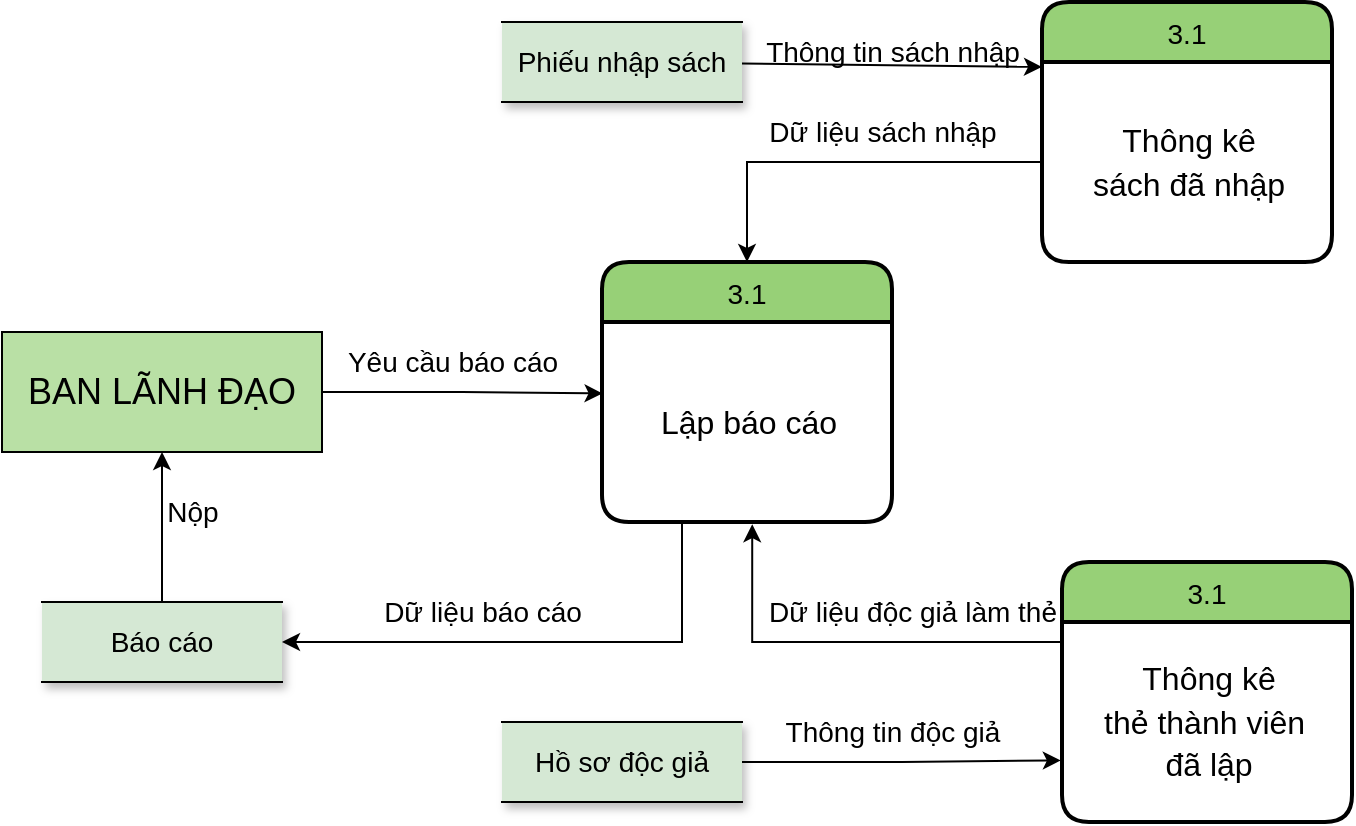 <mxfile version="20.6.0" type="device"><diagram id="OzW8B1vWQpT2JH4A-4x5" name="Page-1"><mxGraphModel dx="1278" dy="513" grid="1" gridSize="10" guides="1" tooltips="1" connect="1" arrows="1" fold="1" page="1" pageScale="1" pageWidth="850" pageHeight="1100" math="0" shadow="0"><root><mxCell id="0"/><mxCell id="1" parent="0"/><mxCell id="9S33YcByq-SORv_VU-pW-19" style="edgeStyle=orthogonalEdgeStyle;rounded=0;orthogonalLoop=1;jettySize=auto;html=1;entryX=0.002;entryY=0.357;entryDx=0;entryDy=0;entryPerimeter=0;fontSize=14;" edge="1" parent="1" source="9S33YcByq-SORv_VU-pW-2" target="9S33YcByq-SORv_VU-pW-12"><mxGeometry relative="1" as="geometry"/></mxCell><mxCell id="9S33YcByq-SORv_VU-pW-2" value="&lt;font style=&quot;font-size: 18px;&quot;&gt;BAN LÃNH&amp;nbsp;ĐẠO&lt;/font&gt;" style="rounded=0;whiteSpace=wrap;html=1;fillColor=#B9E0A5;" vertex="1" parent="1"><mxGeometry x="40" y="235" width="160" height="60" as="geometry"/></mxCell><mxCell id="9S33YcByq-SORv_VU-pW-4" value="3.1" style="swimlane;childLayout=stackLayout;horizontal=1;startSize=30;horizontalStack=0;rounded=1;fontSize=14;fontStyle=0;strokeWidth=2;resizeParent=0;resizeLast=1;shadow=0;dashed=0;align=center;fillColor=#97D077;" vertex="1" parent="1"><mxGeometry x="560" y="70" width="145" height="130" as="geometry"/></mxCell><mxCell id="9S33YcByq-SORv_VU-pW-5" value="&lt;span style=&quot;font-size: 16px;&quot;&gt;Thông kê &lt;br&gt;sách&amp;nbsp;đã nhập&lt;/span&gt;" style="text;html=1;align=center;verticalAlign=middle;resizable=0;points=[];autosize=1;strokeColor=none;fillColor=none;fontSize=18;" vertex="1" parent="9S33YcByq-SORv_VU-pW-4"><mxGeometry y="30" width="145" height="100" as="geometry"/></mxCell><mxCell id="9S33YcByq-SORv_VU-pW-33" style="rounded=0;orthogonalLoop=1;jettySize=auto;html=1;entryX=0;entryY=0.25;entryDx=0;entryDy=0;fontSize=14;" edge="1" parent="1" source="9S33YcByq-SORv_VU-pW-6" target="9S33YcByq-SORv_VU-pW-4"><mxGeometry relative="1" as="geometry"/></mxCell><mxCell id="9S33YcByq-SORv_VU-pW-6" value="Phiếu nhập sách" style="shape=partialRectangle;whiteSpace=wrap;html=1;left=0;right=0;fillColor=#D5E8D4;shadow=1;strokeColor=#000000;fontSize=14;" vertex="1" parent="1"><mxGeometry x="290" y="80" width="120" height="40" as="geometry"/></mxCell><mxCell id="9S33YcByq-SORv_VU-pW-37" style="edgeStyle=orthogonalEdgeStyle;rounded=0;orthogonalLoop=1;jettySize=auto;html=1;entryX=0.518;entryY=1.011;entryDx=0;entryDy=0;entryPerimeter=0;fontSize=14;" edge="1" parent="1" source="9S33YcByq-SORv_VU-pW-8" target="9S33YcByq-SORv_VU-pW-12"><mxGeometry relative="1" as="geometry"><Array as="points"><mxPoint x="415" y="390"/></Array></mxGeometry></mxCell><mxCell id="9S33YcByq-SORv_VU-pW-8" value="3.1" style="swimlane;childLayout=stackLayout;horizontal=1;startSize=30;horizontalStack=0;rounded=1;fontSize=14;fontStyle=0;strokeWidth=2;resizeParent=0;resizeLast=1;shadow=0;dashed=0;align=center;fillColor=#97D077;" vertex="1" parent="1"><mxGeometry x="570" y="350" width="145" height="130" as="geometry"/></mxCell><mxCell id="9S33YcByq-SORv_VU-pW-9" value="&lt;span style=&quot;font-size: 16px;&quot;&gt;Thông kê &lt;br&gt;thẻ thành viên&amp;nbsp;&lt;br&gt;đã lập&lt;/span&gt;" style="text;html=1;align=center;verticalAlign=middle;resizable=0;points=[];autosize=1;strokeColor=none;fillColor=none;fontSize=18;" vertex="1" parent="9S33YcByq-SORv_VU-pW-8"><mxGeometry y="30" width="145" height="100" as="geometry"/></mxCell><mxCell id="9S33YcByq-SORv_VU-pW-11" value="3.1" style="swimlane;childLayout=stackLayout;horizontal=1;startSize=30;horizontalStack=0;rounded=1;fontSize=14;fontStyle=0;strokeWidth=2;resizeParent=0;resizeLast=1;shadow=0;dashed=0;align=center;fillColor=#97D077;" vertex="1" parent="1"><mxGeometry x="340" y="200" width="145" height="130" as="geometry"/></mxCell><mxCell id="9S33YcByq-SORv_VU-pW-12" value="&lt;span style=&quot;font-size: 16px;&quot;&gt;Lập báo cáo&lt;/span&gt;" style="text;html=1;align=center;verticalAlign=middle;resizable=0;points=[];autosize=1;strokeColor=none;fillColor=none;fontSize=18;" vertex="1" parent="9S33YcByq-SORv_VU-pW-11"><mxGeometry y="30" width="145" height="100" as="geometry"/></mxCell><mxCell id="9S33YcByq-SORv_VU-pW-14" value="&lt;font style=&quot;font-size: 14px;&quot;&gt;Yêu cầu báo cáo&lt;/font&gt;" style="text;html=1;align=center;verticalAlign=middle;resizable=0;points=[];autosize=1;strokeColor=none;fillColor=none;" vertex="1" parent="1"><mxGeometry x="200" y="235" width="130" height="30" as="geometry"/></mxCell><mxCell id="9S33YcByq-SORv_VU-pW-22" value="" style="edgeStyle=orthogonalEdgeStyle;rounded=0;orthogonalLoop=1;jettySize=auto;html=1;fontSize=14;" edge="1" parent="1" source="9S33YcByq-SORv_VU-pW-18" target="9S33YcByq-SORv_VU-pW-2"><mxGeometry relative="1" as="geometry"/></mxCell><mxCell id="9S33YcByq-SORv_VU-pW-18" value="Báo cáo" style="shape=partialRectangle;whiteSpace=wrap;html=1;left=0;right=0;fillColor=#D5E8D4;shadow=1;strokeColor=#000000;fontSize=14;" vertex="1" parent="1"><mxGeometry x="60" y="370" width="120" height="40" as="geometry"/></mxCell><mxCell id="9S33YcByq-SORv_VU-pW-20" style="edgeStyle=orthogonalEdgeStyle;rounded=0;orthogonalLoop=1;jettySize=auto;html=1;entryX=1;entryY=0.5;entryDx=0;entryDy=0;fontSize=14;" edge="1" parent="1" source="9S33YcByq-SORv_VU-pW-12" target="9S33YcByq-SORv_VU-pW-18"><mxGeometry relative="1" as="geometry"><Array as="points"><mxPoint x="380" y="390"/></Array></mxGeometry></mxCell><mxCell id="9S33YcByq-SORv_VU-pW-21" value="Dữ liệu báo cáo" style="text;html=1;align=center;verticalAlign=middle;resizable=0;points=[];autosize=1;strokeColor=none;fillColor=none;fontSize=14;" vertex="1" parent="1"><mxGeometry x="220" y="360" width="120" height="30" as="geometry"/></mxCell><mxCell id="9S33YcByq-SORv_VU-pW-23" value="Nộp" style="text;html=1;align=center;verticalAlign=middle;resizable=0;points=[];autosize=1;strokeColor=none;fillColor=none;fontSize=14;" vertex="1" parent="1"><mxGeometry x="110" y="310" width="50" height="30" as="geometry"/></mxCell><mxCell id="9S33YcByq-SORv_VU-pW-27" value="Thông tin sách nhập" style="text;html=1;align=center;verticalAlign=middle;resizable=0;points=[];autosize=1;strokeColor=none;fillColor=none;fontSize=14;rotation=0;" vertex="1" parent="1"><mxGeometry x="410" y="80" width="150" height="30" as="geometry"/></mxCell><mxCell id="9S33YcByq-SORv_VU-pW-28" value="Dữ liệu sách nhập" style="text;html=1;align=center;verticalAlign=middle;resizable=0;points=[];autosize=1;strokeColor=none;fillColor=none;fontSize=14;" vertex="1" parent="1"><mxGeometry x="410" y="120" width="140" height="30" as="geometry"/></mxCell><mxCell id="9S33YcByq-SORv_VU-pW-30" style="edgeStyle=orthogonalEdgeStyle;rounded=0;orthogonalLoop=1;jettySize=auto;html=1;entryX=0.5;entryY=0;entryDx=0;entryDy=0;fontSize=14;" edge="1" parent="1" source="9S33YcByq-SORv_VU-pW-5" target="9S33YcByq-SORv_VU-pW-11"><mxGeometry relative="1" as="geometry"/></mxCell><mxCell id="9S33YcByq-SORv_VU-pW-40" style="edgeStyle=orthogonalEdgeStyle;rounded=0;orthogonalLoop=1;jettySize=auto;html=1;entryX=-0.004;entryY=0.692;entryDx=0;entryDy=0;entryPerimeter=0;fontSize=14;" edge="1" parent="1" source="9S33YcByq-SORv_VU-pW-32" target="9S33YcByq-SORv_VU-pW-9"><mxGeometry relative="1" as="geometry"/></mxCell><mxCell id="9S33YcByq-SORv_VU-pW-32" value="Hồ sơ&amp;nbsp;độc giả" style="shape=partialRectangle;whiteSpace=wrap;html=1;left=0;right=0;fillColor=#D5E8D4;shadow=1;strokeColor=#000000;fontSize=14;" vertex="1" parent="1"><mxGeometry x="290" y="430" width="120" height="40" as="geometry"/></mxCell><mxCell id="9S33YcByq-SORv_VU-pW-36" value="Dữ liệu&amp;nbsp;độc giả làm thẻ" style="text;html=1;align=center;verticalAlign=middle;resizable=0;points=[];autosize=1;strokeColor=none;fillColor=none;fontSize=14;rotation=0;" vertex="1" parent="1"><mxGeometry x="410" y="360" width="170" height="30" as="geometry"/></mxCell><mxCell id="9S33YcByq-SORv_VU-pW-38" value="Thông tin&amp;nbsp;độc giả" style="text;html=1;align=center;verticalAlign=middle;resizable=0;points=[];autosize=1;strokeColor=none;fillColor=none;fontSize=14;rotation=0;" vertex="1" parent="1"><mxGeometry x="420" y="420" width="130" height="30" as="geometry"/></mxCell></root></mxGraphModel></diagram></mxfile>